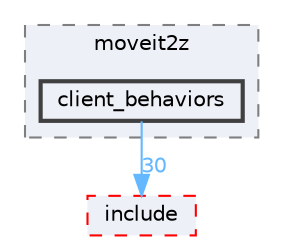 digraph "smacc2_client_library/moveit2z/src/moveit2z/client_behaviors"
{
 // LATEX_PDF_SIZE
  bgcolor="transparent";
  edge [fontname=Helvetica,fontsize=10,labelfontname=Helvetica,labelfontsize=10];
  node [fontname=Helvetica,fontsize=10,shape=box,height=0.2,width=0.4];
  compound=true
  subgraph clusterdir_521603834164d10afbedc8126713fe60 {
    graph [ bgcolor="#edf0f7", pencolor="grey50", label="moveit2z", fontname=Helvetica,fontsize=10 style="filled,dashed", URL="dir_521603834164d10afbedc8126713fe60.html",tooltip=""]
  dir_2411c41d6c31e973c2af9d61b2e474ac [label="client_behaviors", fillcolor="#edf0f7", color="grey25", style="filled,bold", URL="dir_2411c41d6c31e973c2af9d61b2e474ac.html",tooltip=""];
  }
  dir_d483b2db64b3dcff31a89ec590bcebdd [label="include", fillcolor="#edf0f7", color="red", style="filled,dashed", URL="dir_d483b2db64b3dcff31a89ec590bcebdd.html",tooltip=""];
  dir_2411c41d6c31e973c2af9d61b2e474ac->dir_d483b2db64b3dcff31a89ec590bcebdd [headlabel="30", labeldistance=1.5 headhref="dir_000017_000049.html" color="steelblue1" fontcolor="steelblue1"];
}
